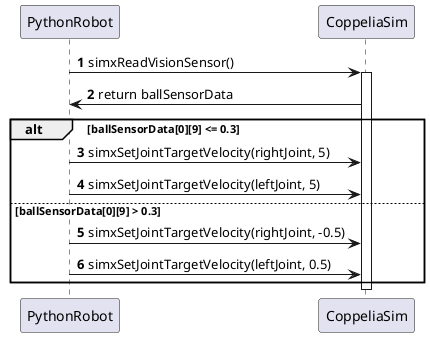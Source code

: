 @startuml

autonumber

PythonRobot -> CoppeliaSim: simxReadVisionSensor()

activate CoppeliaSim
CoppeliaSim -> PythonRobot: return ballSensorData

alt ballSensorData[0][9] <= 0.3
PythonRobot -> CoppeliaSim: simxSetJointTargetVelocity(rightJoint, 5)
PythonRobot -> CoppeliaSim: simxSetJointTargetVelocity(leftJoint, 5)
else ballSensorData[0][9] > 0.3
PythonRobot -> CoppeliaSim: simxSetJointTargetVelocity(rightJoint, -0.5)
PythonRobot -> CoppeliaSim: simxSetJointTargetVelocity(leftJoint, 0.5)
end

deactivate CoppeliaSim

@enduml